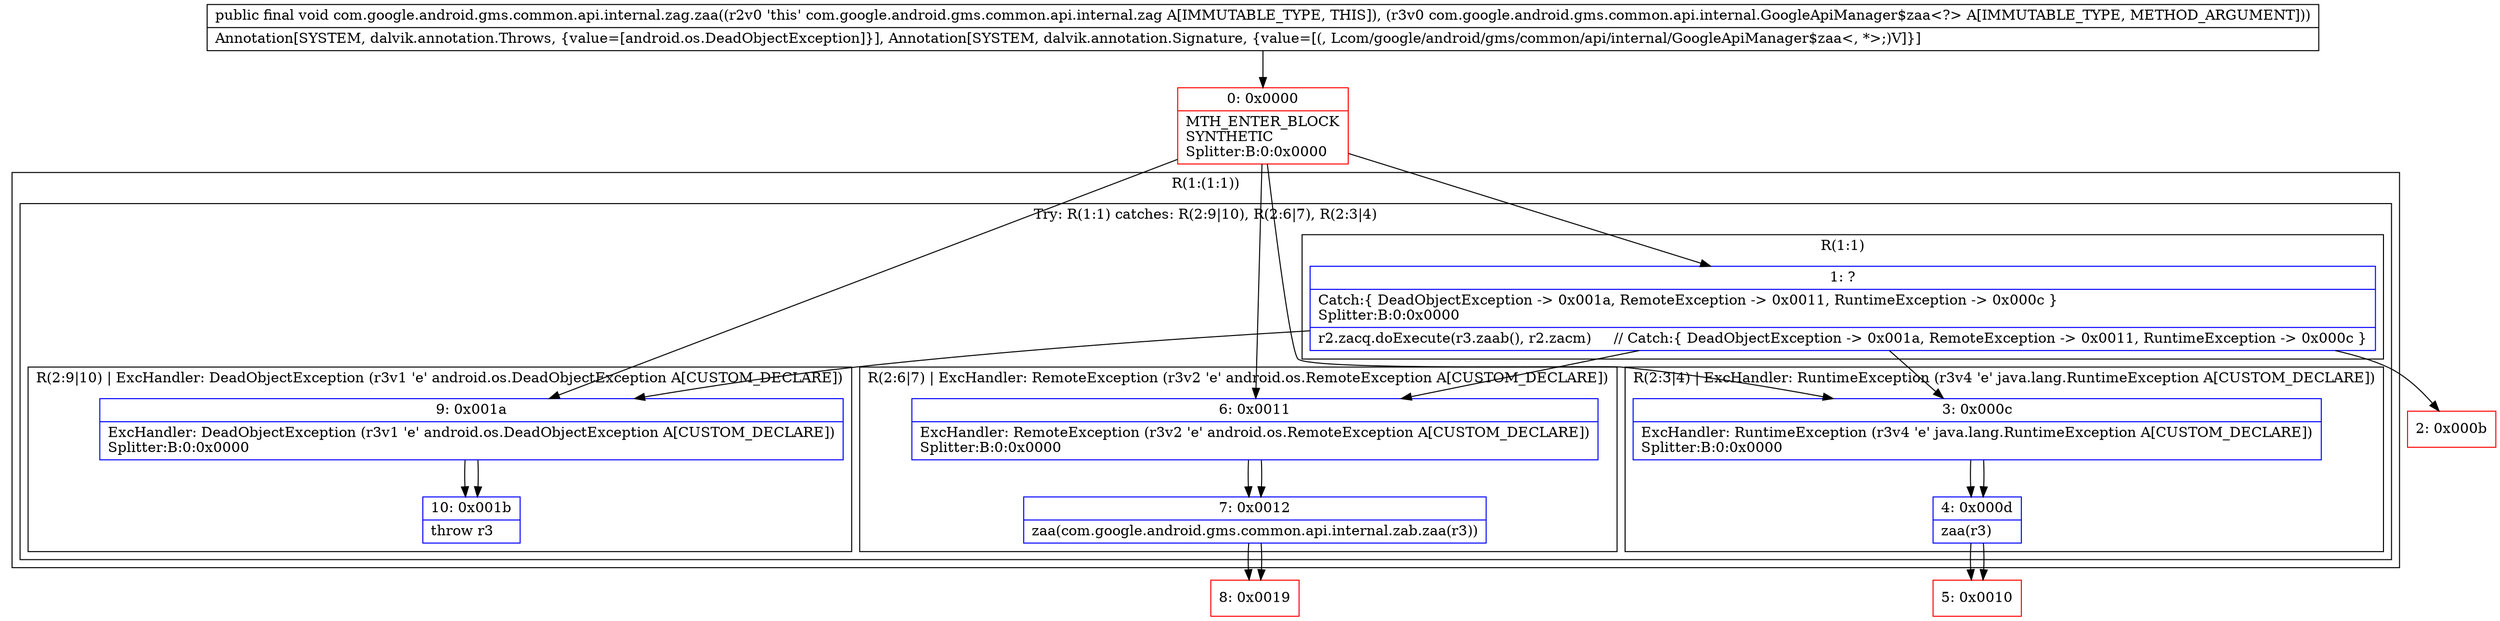 digraph "CFG forcom.google.android.gms.common.api.internal.zag.zaa(Lcom\/google\/android\/gms\/common\/api\/internal\/GoogleApiManager$zaa;)V" {
subgraph cluster_Region_553727335 {
label = "R(1:(1:1))";
node [shape=record,color=blue];
subgraph cluster_TryCatchRegion_187416498 {
label = "Try: R(1:1) catches: R(2:9|10), R(2:6|7), R(2:3|4)";
node [shape=record,color=blue];
subgraph cluster_Region_1906905104 {
label = "R(1:1)";
node [shape=record,color=blue];
Node_1 [shape=record,label="{1\:\ ?|Catch:\{ DeadObjectException \-\> 0x001a, RemoteException \-\> 0x0011, RuntimeException \-\> 0x000c \}\lSplitter:B:0:0x0000\l|r2.zacq.doExecute(r3.zaab(), r2.zacm)     \/\/ Catch:\{ DeadObjectException \-\> 0x001a, RemoteException \-\> 0x0011, RuntimeException \-\> 0x000c \}\l}"];
}
subgraph cluster_Region_375167323 {
label = "R(2:9|10) | ExcHandler: DeadObjectException (r3v1 'e' android.os.DeadObjectException A[CUSTOM_DECLARE])\l";
node [shape=record,color=blue];
Node_9 [shape=record,label="{9\:\ 0x001a|ExcHandler: DeadObjectException (r3v1 'e' android.os.DeadObjectException A[CUSTOM_DECLARE])\lSplitter:B:0:0x0000\l}"];
Node_10 [shape=record,label="{10\:\ 0x001b|throw r3\l}"];
}
subgraph cluster_Region_1046363386 {
label = "R(2:6|7) | ExcHandler: RemoteException (r3v2 'e' android.os.RemoteException A[CUSTOM_DECLARE])\l";
node [shape=record,color=blue];
Node_6 [shape=record,label="{6\:\ 0x0011|ExcHandler: RemoteException (r3v2 'e' android.os.RemoteException A[CUSTOM_DECLARE])\lSplitter:B:0:0x0000\l}"];
Node_7 [shape=record,label="{7\:\ 0x0012|zaa(com.google.android.gms.common.api.internal.zab.zaa(r3))\l}"];
}
subgraph cluster_Region_1751044780 {
label = "R(2:3|4) | ExcHandler: RuntimeException (r3v4 'e' java.lang.RuntimeException A[CUSTOM_DECLARE])\l";
node [shape=record,color=blue];
Node_3 [shape=record,label="{3\:\ 0x000c|ExcHandler: RuntimeException (r3v4 'e' java.lang.RuntimeException A[CUSTOM_DECLARE])\lSplitter:B:0:0x0000\l}"];
Node_4 [shape=record,label="{4\:\ 0x000d|zaa(r3)\l}"];
}
}
}
subgraph cluster_Region_375167323 {
label = "R(2:9|10) | ExcHandler: DeadObjectException (r3v1 'e' android.os.DeadObjectException A[CUSTOM_DECLARE])\l";
node [shape=record,color=blue];
Node_9 [shape=record,label="{9\:\ 0x001a|ExcHandler: DeadObjectException (r3v1 'e' android.os.DeadObjectException A[CUSTOM_DECLARE])\lSplitter:B:0:0x0000\l}"];
Node_10 [shape=record,label="{10\:\ 0x001b|throw r3\l}"];
}
subgraph cluster_Region_1046363386 {
label = "R(2:6|7) | ExcHandler: RemoteException (r3v2 'e' android.os.RemoteException A[CUSTOM_DECLARE])\l";
node [shape=record,color=blue];
Node_6 [shape=record,label="{6\:\ 0x0011|ExcHandler: RemoteException (r3v2 'e' android.os.RemoteException A[CUSTOM_DECLARE])\lSplitter:B:0:0x0000\l}"];
Node_7 [shape=record,label="{7\:\ 0x0012|zaa(com.google.android.gms.common.api.internal.zab.zaa(r3))\l}"];
}
subgraph cluster_Region_1751044780 {
label = "R(2:3|4) | ExcHandler: RuntimeException (r3v4 'e' java.lang.RuntimeException A[CUSTOM_DECLARE])\l";
node [shape=record,color=blue];
Node_3 [shape=record,label="{3\:\ 0x000c|ExcHandler: RuntimeException (r3v4 'e' java.lang.RuntimeException A[CUSTOM_DECLARE])\lSplitter:B:0:0x0000\l}"];
Node_4 [shape=record,label="{4\:\ 0x000d|zaa(r3)\l}"];
}
Node_0 [shape=record,color=red,label="{0\:\ 0x0000|MTH_ENTER_BLOCK\lSYNTHETIC\lSplitter:B:0:0x0000\l}"];
Node_2 [shape=record,color=red,label="{2\:\ 0x000b}"];
Node_5 [shape=record,color=red,label="{5\:\ 0x0010}"];
Node_8 [shape=record,color=red,label="{8\:\ 0x0019}"];
MethodNode[shape=record,label="{public final void com.google.android.gms.common.api.internal.zag.zaa((r2v0 'this' com.google.android.gms.common.api.internal.zag A[IMMUTABLE_TYPE, THIS]), (r3v0 com.google.android.gms.common.api.internal.GoogleApiManager$zaa\<?\> A[IMMUTABLE_TYPE, METHOD_ARGUMENT]))  | Annotation[SYSTEM, dalvik.annotation.Throws, \{value=[android.os.DeadObjectException]\}], Annotation[SYSTEM, dalvik.annotation.Signature, \{value=[(, Lcom\/google\/android\/gms\/common\/api\/internal\/GoogleApiManager$zaa\<, *\>;)V]\}]\l}"];
MethodNode -> Node_0;
Node_1 -> Node_2;
Node_1 -> Node_9;
Node_1 -> Node_6;
Node_1 -> Node_3;
Node_9 -> Node_10;
Node_6 -> Node_7;
Node_7 -> Node_8;
Node_3 -> Node_4;
Node_4 -> Node_5;
Node_9 -> Node_10;
Node_6 -> Node_7;
Node_7 -> Node_8;
Node_3 -> Node_4;
Node_4 -> Node_5;
Node_0 -> Node_1;
Node_0 -> Node_9;
Node_0 -> Node_6;
Node_0 -> Node_3;
}

